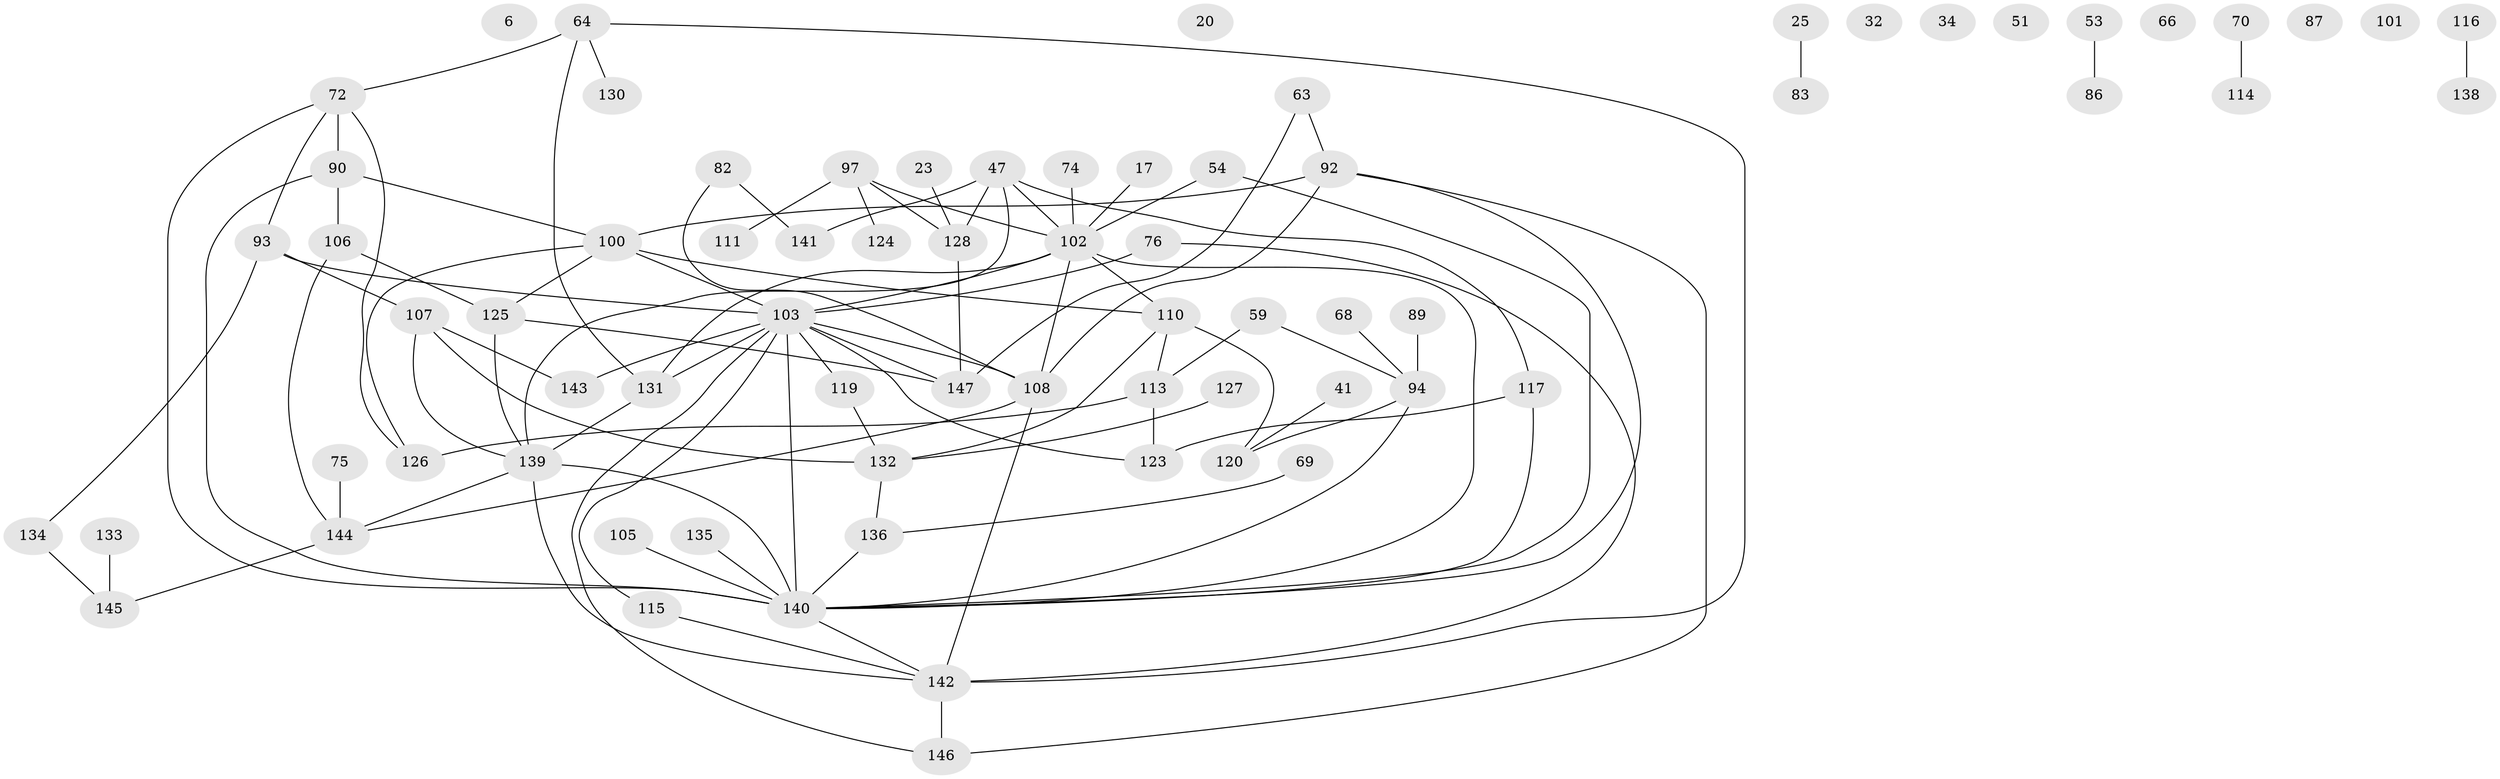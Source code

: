 // original degree distribution, {3: 0.17006802721088435, 4: 0.17687074829931973, 2: 0.25170068027210885, 1: 0.2108843537414966, 0: 0.05442176870748299, 5: 0.09523809523809523, 7: 0.027210884353741496, 6: 0.013605442176870748}
// Generated by graph-tools (version 1.1) at 2025/40/03/09/25 04:40:33]
// undirected, 73 vertices, 102 edges
graph export_dot {
graph [start="1"]
  node [color=gray90,style=filled];
  6;
  17;
  20;
  23;
  25;
  32;
  34;
  41;
  47 [super="+9+38"];
  51;
  53;
  54;
  59;
  63;
  64 [super="+49+30"];
  66;
  68;
  69;
  70;
  72 [super="+12+39"];
  74;
  75;
  76;
  82 [super="+29"];
  83;
  86;
  87;
  89;
  90 [super="+24"];
  92 [super="+21"];
  93;
  94 [super="+62+57"];
  97 [super="+13"];
  100 [super="+78"];
  101;
  102 [super="+98+81"];
  103 [super="+50+31+28+84"];
  105;
  106;
  107 [super="+2"];
  108 [super="+71"];
  110 [super="+77"];
  111;
  113;
  114;
  115 [super="+85+26"];
  116;
  117 [super="+3"];
  119;
  120 [super="+33"];
  123 [super="+112"];
  124;
  125;
  126;
  127;
  128;
  130;
  131 [super="+58+61"];
  132 [super="+48+95"];
  133;
  134;
  135;
  136 [super="+11"];
  138;
  139 [super="+19+99+88"];
  140 [super="+96+121+137"];
  141;
  142 [super="+44"];
  143;
  144 [super="+10+122"];
  145 [super="+45+104"];
  146 [super="+4+79+52"];
  147;
  17 -- 102;
  23 -- 128;
  25 -- 83;
  41 -- 120;
  47 -- 141;
  47 -- 117;
  47 -- 128;
  47 -- 102 [weight=2];
  47 -- 139;
  53 -- 86;
  54 -- 102 [weight=2];
  54 -- 140;
  59 -- 113;
  59 -- 94;
  63 -- 147;
  63 -- 92;
  64 -- 72;
  64 -- 130;
  64 -- 142;
  64 -- 131;
  68 -- 94;
  69 -- 136;
  70 -- 114;
  72 -- 93;
  72 -- 90;
  72 -- 126;
  72 -- 140;
  74 -- 102;
  75 -- 144;
  76 -- 142;
  76 -- 103;
  82 -- 108;
  82 -- 141;
  89 -- 94;
  90 -- 100 [weight=2];
  90 -- 106 [weight=2];
  90 -- 140;
  92 -- 108;
  92 -- 100;
  92 -- 140;
  92 -- 146;
  93 -- 103;
  93 -- 134;
  93 -- 107;
  94 -- 140 [weight=2];
  94 -- 120;
  97 -- 111;
  97 -- 124;
  97 -- 128;
  97 -- 102;
  100 -- 125;
  100 -- 103;
  100 -- 110 [weight=2];
  100 -- 126;
  102 -- 108 [weight=2];
  102 -- 140;
  102 -- 110 [weight=2];
  102 -- 131;
  102 -- 103 [weight=2];
  103 -- 146;
  103 -- 119;
  103 -- 108;
  103 -- 140 [weight=4];
  103 -- 147;
  103 -- 123;
  103 -- 143;
  103 -- 115;
  103 -- 131;
  105 -- 140;
  106 -- 125;
  106 -- 144;
  107 -- 132;
  107 -- 139;
  107 -- 143;
  108 -- 142 [weight=2];
  108 -- 144;
  110 -- 120 [weight=2];
  110 -- 132;
  110 -- 113;
  113 -- 123 [weight=2];
  113 -- 126;
  115 -- 142;
  116 -- 138;
  117 -- 140;
  117 -- 123;
  119 -- 132;
  125 -- 147;
  125 -- 139;
  127 -- 132;
  128 -- 147;
  131 -- 139;
  132 -- 136;
  133 -- 145 [weight=2];
  134 -- 145;
  135 -- 140;
  136 -- 140 [weight=2];
  139 -- 140 [weight=4];
  139 -- 142;
  139 -- 144;
  140 -- 142 [weight=2];
  142 -- 146;
  144 -- 145;
}
